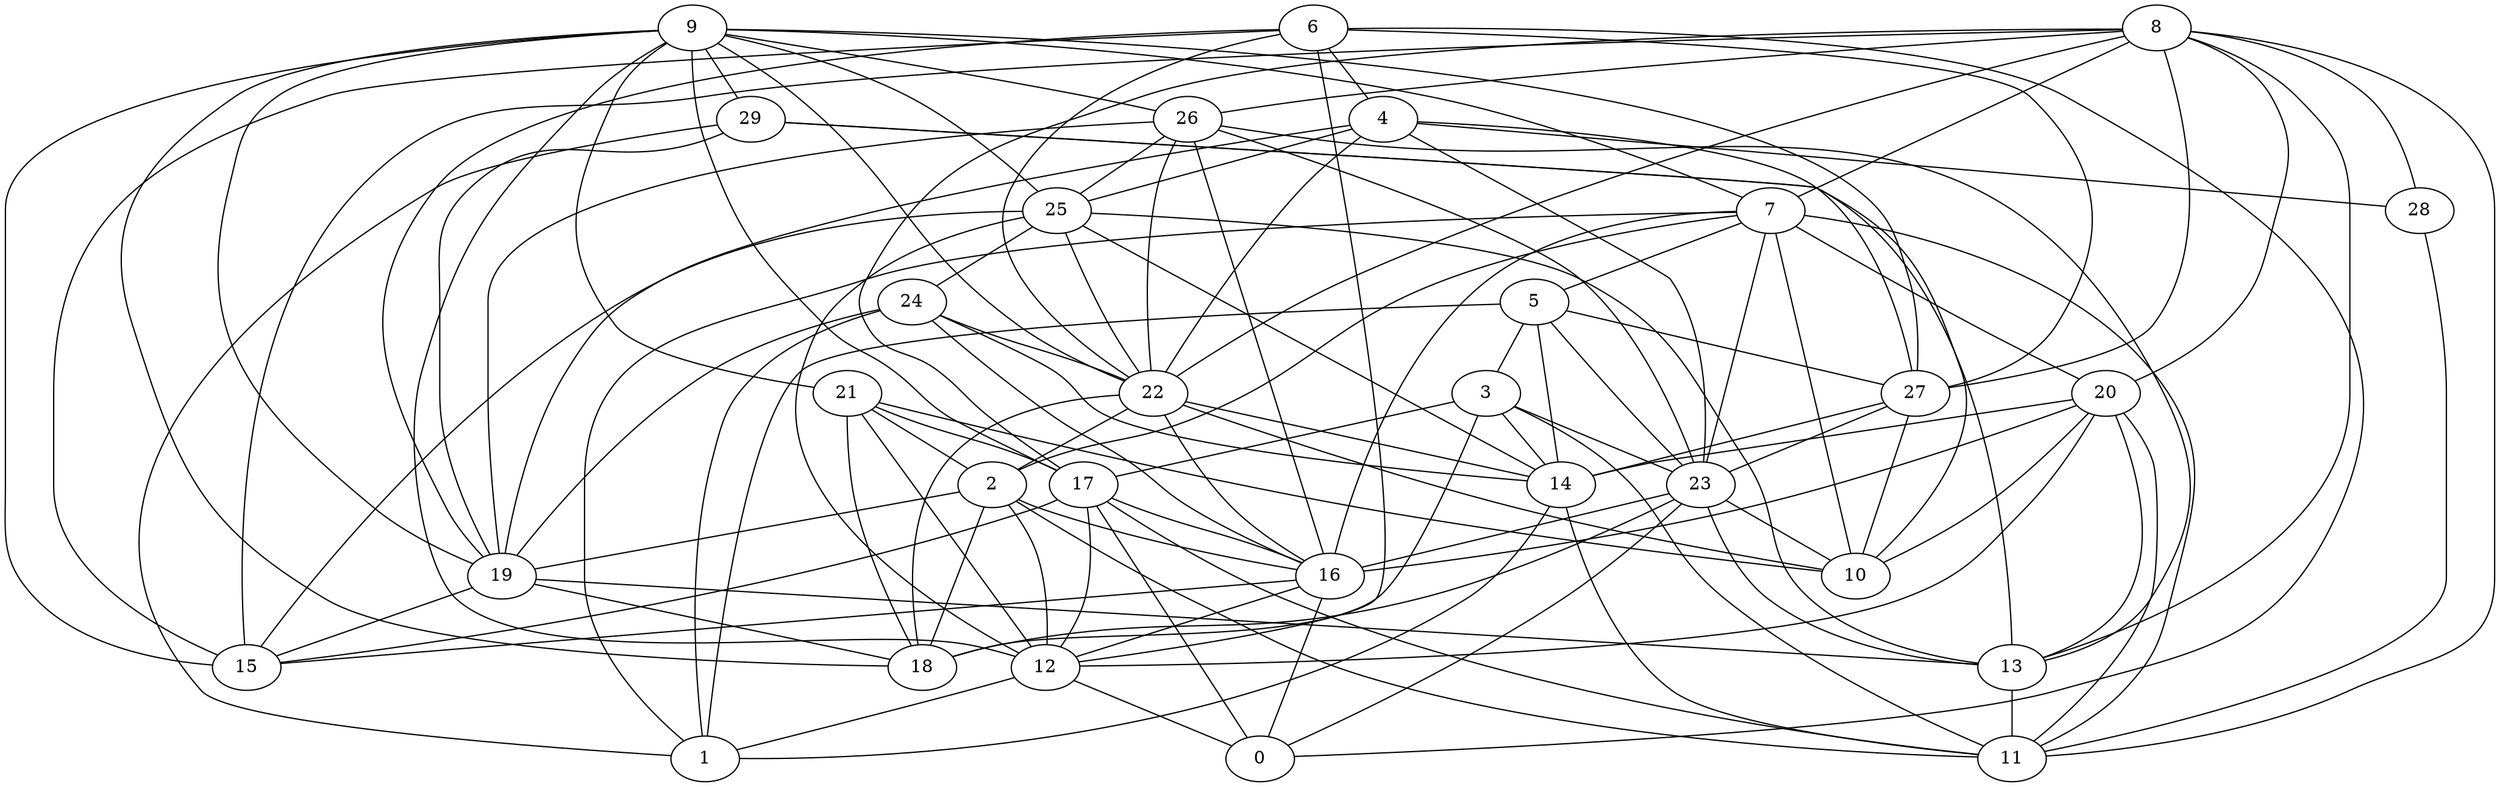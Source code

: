 digraph GG_graph {

subgraph G_graph {
edge [color = black]
"29" -> "10" [dir = none]
"24" -> "22" [dir = none]
"20" -> "12" [dir = none]
"14" -> "1" [dir = none]
"26" -> "23" [dir = none]
"26" -> "16" [dir = none]
"9" -> "27" [dir = none]
"9" -> "26" [dir = none]
"9" -> "12" [dir = none]
"9" -> "18" [dir = none]
"22" -> "10" [dir = none]
"22" -> "18" [dir = none]
"19" -> "18" [dir = none]
"25" -> "13" [dir = none]
"25" -> "14" [dir = none]
"25" -> "22" [dir = none]
"2" -> "18" [dir = none]
"6" -> "15" [dir = none]
"6" -> "19" [dir = none]
"3" -> "18" [dir = none]
"17" -> "0" [dir = none]
"17" -> "11" [dir = none]
"17" -> "12" [dir = none]
"4" -> "28" [dir = none]
"4" -> "19" [dir = none]
"7" -> "1" [dir = none]
"21" -> "18" [dir = none]
"8" -> "26" [dir = none]
"5" -> "1" [dir = none]
"5" -> "3" [dir = none]
"17" -> "15" [dir = none]
"9" -> "17" [dir = none]
"26" -> "25" [dir = none]
"27" -> "23" [dir = none]
"26" -> "13" [dir = none]
"6" -> "4" [dir = none]
"19" -> "15" [dir = none]
"2" -> "19" [dir = none]
"2" -> "16" [dir = none]
"23" -> "0" [dir = none]
"5" -> "23" [dir = none]
"7" -> "20" [dir = none]
"5" -> "27" [dir = none]
"7" -> "10" [dir = none]
"8" -> "13" [dir = none]
"8" -> "7" [dir = none]
"13" -> "11" [dir = none]
"27" -> "14" [dir = none]
"22" -> "2" [dir = none]
"24" -> "1" [dir = none]
"21" -> "17" [dir = none]
"6" -> "22" [dir = none]
"4" -> "22" [dir = none]
"7" -> "23" [dir = none]
"2" -> "11" [dir = none]
"8" -> "28" [dir = none]
"8" -> "15" [dir = none]
"19" -> "13" [dir = none]
"21" -> "10" [dir = none]
"20" -> "16" [dir = none]
"3" -> "17" [dir = none]
"25" -> "15" [dir = none]
"24" -> "16" [dir = none]
"21" -> "2" [dir = none]
"3" -> "11" [dir = none]
"29" -> "13" [dir = none]
"24" -> "14" [dir = none]
"9" -> "7" [dir = none]
"4" -> "23" [dir = none]
"20" -> "13" [dir = none]
"24" -> "19" [dir = none]
"23" -> "16" [dir = none]
"6" -> "27" [dir = none]
"4" -> "27" [dir = none]
"8" -> "27" [dir = none]
"2" -> "12" [dir = none]
"23" -> "18" [dir = none]
"17" -> "16" [dir = none]
"5" -> "14" [dir = none]
"28" -> "11" [dir = none]
"8" -> "17" [dir = none]
"9" -> "25" [dir = none]
"9" -> "19" [dir = none]
"27" -> "10" [dir = none]
"23" -> "13" [dir = none]
"16" -> "12" [dir = none]
"29" -> "19" [dir = none]
"25" -> "12" [dir = none]
"22" -> "16" [dir = none]
"6" -> "0" [dir = none]
"25" -> "24" [dir = none]
"7" -> "5" [dir = none]
"21" -> "12" [dir = none]
"9" -> "22" [dir = none]
"20" -> "11" [dir = none]
"9" -> "15" [dir = none]
"26" -> "22" [dir = none]
"12" -> "1" [dir = none]
"9" -> "21" [dir = none]
"20" -> "14" [dir = none]
"22" -> "14" [dir = none]
"16" -> "0" [dir = none]
"8" -> "20" [dir = none]
"8" -> "22" [dir = none]
"3" -> "23" [dir = none]
"26" -> "19" [dir = none]
"8" -> "11" [dir = none]
"7" -> "16" [dir = none]
"12" -> "0" [dir = none]
"16" -> "15" [dir = none]
"7" -> "2" [dir = none]
"14" -> "11" [dir = none]
"3" -> "14" [dir = none]
"7" -> "11" [dir = none]
"4" -> "25" [dir = none]
"23" -> "10" [dir = none]
"20" -> "10" [dir = none]
"9" -> "29" [dir = none]
"29" -> "1" [dir = none]
"6" -> "12" [dir = none]
}

}

